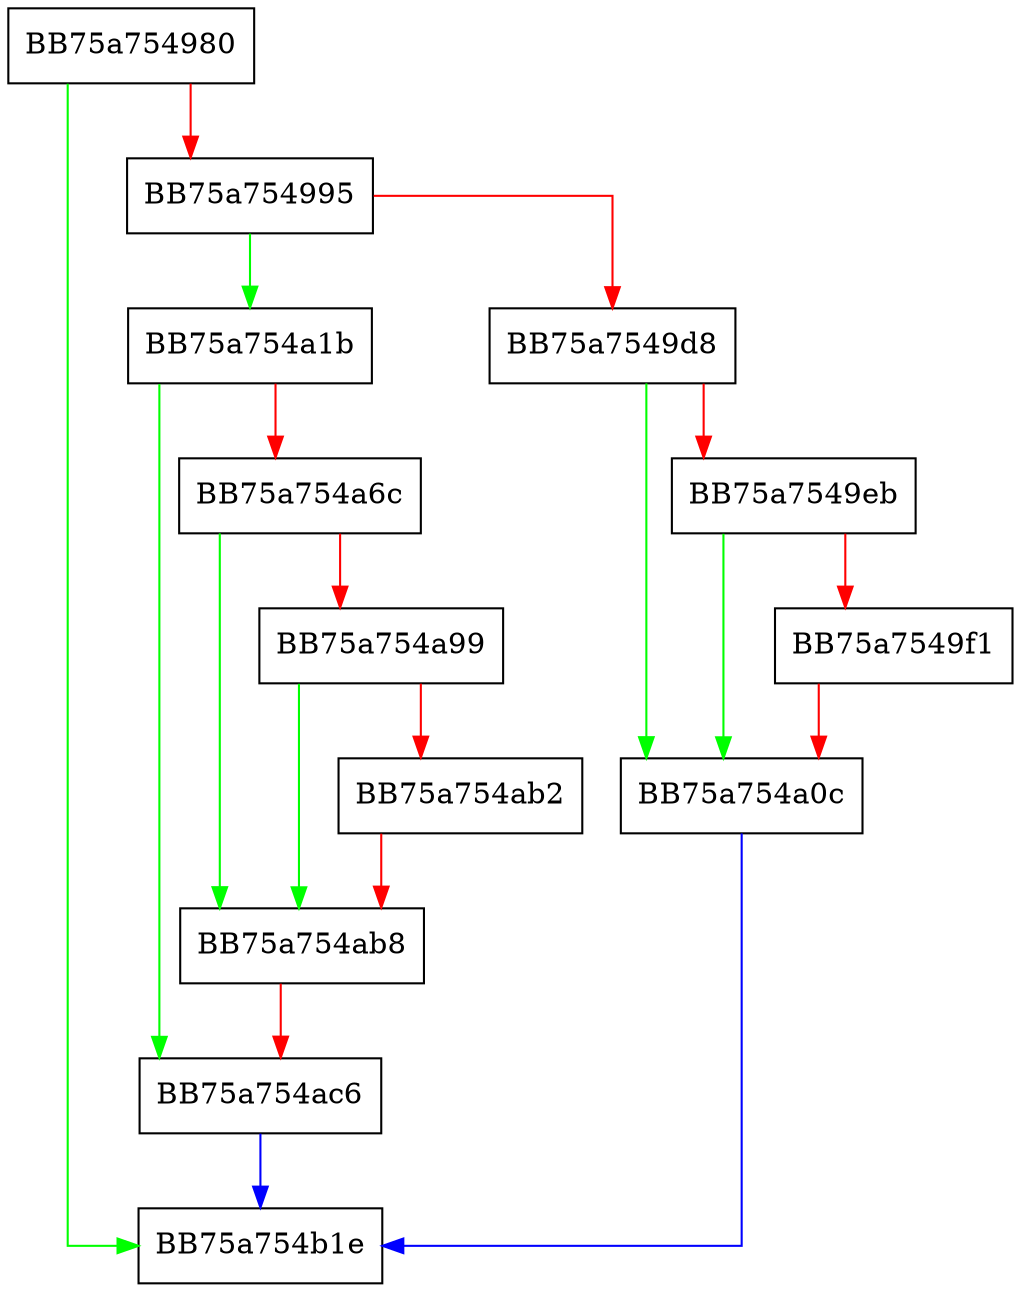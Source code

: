 digraph UnregisterOnMocampUpdate {
  node [shape="box"];
  graph [splines=ortho];
  BB75a754980 -> BB75a754b1e [color="green"];
  BB75a754980 -> BB75a754995 [color="red"];
  BB75a754995 -> BB75a754a1b [color="green"];
  BB75a754995 -> BB75a7549d8 [color="red"];
  BB75a7549d8 -> BB75a754a0c [color="green"];
  BB75a7549d8 -> BB75a7549eb [color="red"];
  BB75a7549eb -> BB75a754a0c [color="green"];
  BB75a7549eb -> BB75a7549f1 [color="red"];
  BB75a7549f1 -> BB75a754a0c [color="red"];
  BB75a754a0c -> BB75a754b1e [color="blue"];
  BB75a754a1b -> BB75a754ac6 [color="green"];
  BB75a754a1b -> BB75a754a6c [color="red"];
  BB75a754a6c -> BB75a754ab8 [color="green"];
  BB75a754a6c -> BB75a754a99 [color="red"];
  BB75a754a99 -> BB75a754ab8 [color="green"];
  BB75a754a99 -> BB75a754ab2 [color="red"];
  BB75a754ab2 -> BB75a754ab8 [color="red"];
  BB75a754ab8 -> BB75a754ac6 [color="red"];
  BB75a754ac6 -> BB75a754b1e [color="blue"];
}
